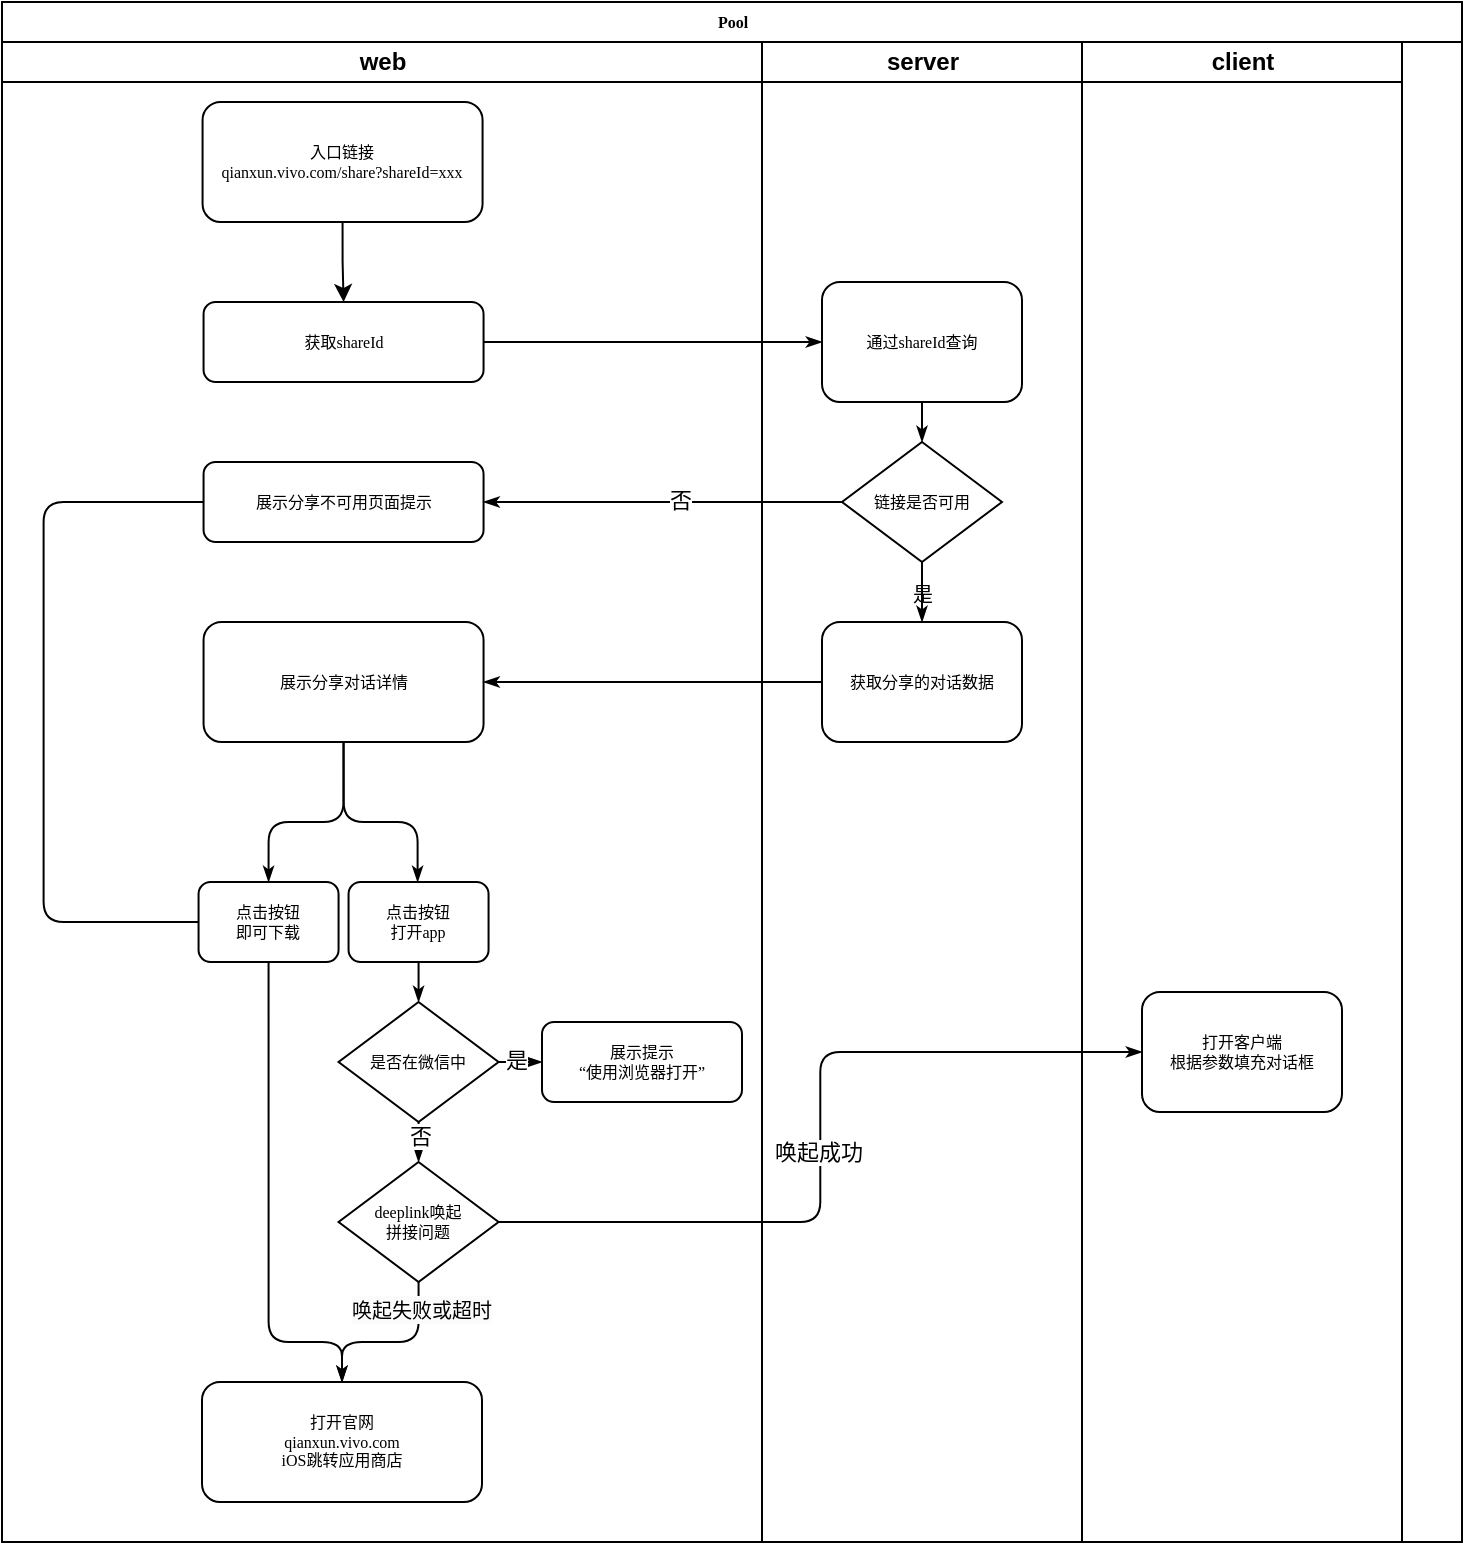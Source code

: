 <mxfile version="22.1.5" type="github">
  <diagram name="Page-1" id="74e2e168-ea6b-b213-b513-2b3c1d86103e">
    <mxGraphModel dx="2759" dy="920" grid="0" gridSize="10" guides="1" tooltips="1" connect="1" arrows="1" fold="1" page="1" pageScale="1" pageWidth="1100" pageHeight="850" background="none" math="0" shadow="0">
      <root>
        <mxCell id="0" />
        <mxCell id="1" parent="0" />
        <mxCell id="77e6c97f196da883-1" value="Pool" style="swimlane;html=1;childLayout=stackLayout;startSize=20;rounded=0;shadow=0;labelBackgroundColor=none;strokeWidth=1;fontFamily=Verdana;fontSize=8;align=center;fillColor=default;" parent="1" vertex="1">
          <mxGeometry x="-770" y="30" width="730" height="770" as="geometry" />
        </mxCell>
        <mxCell id="77e6c97f196da883-28" style="edgeStyle=orthogonalEdgeStyle;rounded=1;html=1;labelBackgroundColor=none;startArrow=none;startFill=0;startSize=5;endArrow=classicThin;endFill=1;endSize=5;jettySize=auto;orthogonalLoop=1;strokeWidth=1;fontFamily=Verdana;fontSize=8" parent="77e6c97f196da883-1" source="77e6c97f196da883-9" target="77e6c97f196da883-12" edge="1">
          <mxGeometry relative="1" as="geometry" />
        </mxCell>
        <mxCell id="77e6c97f196da883-2" value="web" style="swimlane;html=1;startSize=20;" parent="77e6c97f196da883-1" vertex="1">
          <mxGeometry y="20" width="380" height="750" as="geometry" />
        </mxCell>
        <mxCell id="AV3jcZzdO7MZx4MTj1sI-43" style="edgeStyle=orthogonalEdgeStyle;rounded=0;orthogonalLoop=1;jettySize=auto;html=1;exitX=0.5;exitY=1;exitDx=0;exitDy=0;" edge="1" parent="77e6c97f196da883-2" source="77e6c97f196da883-8" target="77e6c97f196da883-9">
          <mxGeometry relative="1" as="geometry" />
        </mxCell>
        <mxCell id="77e6c97f196da883-8" value="入口链接&lt;br&gt;qianxun.vivo.com/share?shareId=xxx" style="rounded=1;whiteSpace=wrap;html=1;shadow=0;labelBackgroundColor=none;strokeWidth=1;fontFamily=Verdana;fontSize=8;align=center;" parent="77e6c97f196da883-2" vertex="1">
          <mxGeometry x="100.28" y="30" width="140" height="60" as="geometry" />
        </mxCell>
        <mxCell id="77e6c97f196da883-9" value="获取shareId" style="rounded=1;whiteSpace=wrap;html=1;shadow=0;labelBackgroundColor=none;strokeWidth=1;fontFamily=Verdana;fontSize=8;align=center;" parent="77e6c97f196da883-2" vertex="1">
          <mxGeometry x="100.78" y="130" width="140" height="40" as="geometry" />
        </mxCell>
        <mxCell id="77e6c97f196da883-10" value="打开官网&lt;br&gt;qianxun.vivo.com&lt;br&gt;iOS跳转应用商店" style="rounded=1;whiteSpace=wrap;html=1;shadow=0;labelBackgroundColor=none;strokeWidth=1;fontFamily=Verdana;fontSize=8;align=center;" parent="77e6c97f196da883-2" vertex="1">
          <mxGeometry x="100" y="670" width="140" height="60" as="geometry" />
        </mxCell>
        <mxCell id="AV3jcZzdO7MZx4MTj1sI-41" style="edgeStyle=orthogonalEdgeStyle;rounded=1;orthogonalLoop=1;jettySize=auto;html=1;exitX=0;exitY=0.5;exitDx=0;exitDy=0;endArrow=none;endFill=0;labelBackgroundColor=none;fontSize=8;fontFamily=Verdana;strokeColor=#000000;fontColor=#000000;startArrow=none;startFill=0;startSize=5;endSize=5;strokeWidth=1;entryX=0;entryY=0.5;entryDx=0;entryDy=0;" edge="1" parent="77e6c97f196da883-2" source="AV3jcZzdO7MZx4MTj1sI-4" target="AV3jcZzdO7MZx4MTj1sI-9">
          <mxGeometry relative="1" as="geometry">
            <mxPoint x="170.78" y="360" as="targetPoint" />
            <Array as="points">
              <mxPoint x="20.78" y="230" />
              <mxPoint x="20.78" y="440" />
            </Array>
          </mxGeometry>
        </mxCell>
        <mxCell id="AV3jcZzdO7MZx4MTj1sI-4" value="展示分享不可用页面提示" style="rounded=1;whiteSpace=wrap;html=1;shadow=0;labelBackgroundColor=none;strokeWidth=1;fontFamily=Verdana;fontSize=8;align=center;" vertex="1" parent="77e6c97f196da883-2">
          <mxGeometry x="100.78" y="210" width="140" height="40" as="geometry" />
        </mxCell>
        <mxCell id="AV3jcZzdO7MZx4MTj1sI-13" style="edgeStyle=orthogonalEdgeStyle;rounded=1;orthogonalLoop=1;jettySize=auto;html=1;exitX=0.5;exitY=1;exitDx=0;exitDy=0;entryX=0.5;entryY=0;entryDx=0;entryDy=0;labelBackgroundColor=none;endArrow=classicThin;fontSize=8;fontFamily=Verdana;strokeColor=#000000;fontColor=#000000;startArrow=none;startFill=0;startSize=5;endFill=1;endSize=5;strokeWidth=1;" edge="1" parent="77e6c97f196da883-2" source="AV3jcZzdO7MZx4MTj1sI-7" target="AV3jcZzdO7MZx4MTj1sI-9">
          <mxGeometry relative="1" as="geometry">
            <mxPoint x="133.78" y="410" as="targetPoint" />
            <Array as="points">
              <mxPoint x="170.78" y="390" />
              <mxPoint x="133.78" y="390" />
            </Array>
          </mxGeometry>
        </mxCell>
        <mxCell id="AV3jcZzdO7MZx4MTj1sI-15" style="edgeStyle=orthogonalEdgeStyle;rounded=1;orthogonalLoop=1;jettySize=auto;html=1;exitX=0.5;exitY=1;exitDx=0;exitDy=0;labelBackgroundColor=none;endArrow=classicThin;fontSize=8;fontFamily=Verdana;strokeColor=#000000;fontColor=#000000;startArrow=none;startFill=0;startSize=5;endFill=1;endSize=5;strokeWidth=1;" edge="1" parent="77e6c97f196da883-2" source="AV3jcZzdO7MZx4MTj1sI-7" target="AV3jcZzdO7MZx4MTj1sI-12">
          <mxGeometry relative="1" as="geometry">
            <Array as="points">
              <mxPoint x="170.78" y="390" />
              <mxPoint x="207.78" y="390" />
            </Array>
          </mxGeometry>
        </mxCell>
        <mxCell id="AV3jcZzdO7MZx4MTj1sI-7" value="展示分享对话详情" style="rounded=1;whiteSpace=wrap;html=1;shadow=0;labelBackgroundColor=none;strokeWidth=1;fontFamily=Verdana;fontSize=8;align=center;" vertex="1" parent="77e6c97f196da883-2">
          <mxGeometry x="100.78" y="290" width="140" height="60" as="geometry" />
        </mxCell>
        <mxCell id="AV3jcZzdO7MZx4MTj1sI-48" style="edgeStyle=orthogonalEdgeStyle;rounded=1;orthogonalLoop=1;jettySize=auto;html=1;exitX=0.5;exitY=1;exitDx=0;exitDy=0;labelBackgroundColor=none;endArrow=classicThin;fontSize=8;fontFamily=Verdana;strokeColor=#000000;fontColor=#000000;startArrow=none;startFill=0;startSize=5;endFill=1;endSize=5;strokeWidth=1;" edge="1" parent="77e6c97f196da883-2" source="AV3jcZzdO7MZx4MTj1sI-9" target="77e6c97f196da883-10">
          <mxGeometry relative="1" as="geometry">
            <Array as="points">
              <mxPoint x="133" y="650" />
              <mxPoint x="170" y="650" />
            </Array>
          </mxGeometry>
        </mxCell>
        <mxCell id="AV3jcZzdO7MZx4MTj1sI-9" value="点击按钮&lt;br&gt;即可下载" style="rounded=1;whiteSpace=wrap;html=1;shadow=0;labelBackgroundColor=none;strokeWidth=1;fontFamily=Verdana;fontSize=8;align=center;" vertex="1" parent="77e6c97f196da883-2">
          <mxGeometry x="98.28" y="420" width="70" height="40" as="geometry" />
        </mxCell>
        <mxCell id="AV3jcZzdO7MZx4MTj1sI-44" style="edgeStyle=orthogonalEdgeStyle;rounded=1;orthogonalLoop=1;jettySize=auto;html=1;exitX=0.5;exitY=1;exitDx=0;exitDy=0;entryX=0.5;entryY=0;entryDx=0;entryDy=0;labelBackgroundColor=none;endArrow=classicThin;fontSize=8;fontFamily=Verdana;strokeColor=#000000;fontColor=#000000;startArrow=none;startFill=0;startSize=5;endFill=1;endSize=5;strokeWidth=1;" edge="1" parent="77e6c97f196da883-2" source="AV3jcZzdO7MZx4MTj1sI-12" target="AV3jcZzdO7MZx4MTj1sI-32">
          <mxGeometry relative="1" as="geometry">
            <Array as="points">
              <mxPoint x="208" y="470" />
              <mxPoint x="208" y="470" />
            </Array>
          </mxGeometry>
        </mxCell>
        <mxCell id="AV3jcZzdO7MZx4MTj1sI-12" value="点击按钮&lt;br&gt;打开app" style="rounded=1;whiteSpace=wrap;html=1;shadow=0;labelBackgroundColor=none;strokeWidth=1;fontFamily=Verdana;fontSize=8;align=center;" vertex="1" parent="77e6c97f196da883-2">
          <mxGeometry x="173.28" y="420" width="70" height="40" as="geometry" />
        </mxCell>
        <mxCell id="AV3jcZzdO7MZx4MTj1sI-46" style="edgeStyle=orthogonalEdgeStyle;rounded=1;orthogonalLoop=1;jettySize=auto;html=1;exitX=0.5;exitY=1;exitDx=0;exitDy=0;labelBackgroundColor=none;endArrow=classicThin;fontSize=8;fontFamily=Verdana;strokeColor=#000000;fontColor=#000000;startArrow=none;startFill=0;startSize=5;endFill=1;endSize=5;strokeWidth=1;entryX=0.5;entryY=0;entryDx=0;entryDy=0;" edge="1" parent="77e6c97f196da883-2" source="AV3jcZzdO7MZx4MTj1sI-21" target="77e6c97f196da883-10">
          <mxGeometry relative="1" as="geometry">
            <mxPoint x="260" y="660" as="targetPoint" />
            <Array as="points">
              <mxPoint x="208" y="650" />
              <mxPoint x="170" y="650" />
            </Array>
          </mxGeometry>
        </mxCell>
        <mxCell id="AV3jcZzdO7MZx4MTj1sI-21" value="deeplink唤起&lt;br&gt;拼接问题" style="rhombus;whiteSpace=wrap;html=1;rounded=0;shadow=0;labelBackgroundColor=none;strokeWidth=1;fontFamily=Verdana;fontSize=8;align=center;" vertex="1" parent="77e6c97f196da883-2">
          <mxGeometry x="168.28" y="560" width="80" height="60" as="geometry" />
        </mxCell>
        <mxCell id="AV3jcZzdO7MZx4MTj1sI-45" style="edgeStyle=orthogonalEdgeStyle;rounded=1;orthogonalLoop=1;jettySize=auto;html=1;exitX=0.5;exitY=1;exitDx=0;exitDy=0;entryX=0.5;entryY=0;entryDx=0;entryDy=0;labelBackgroundColor=none;endArrow=classicThin;fontSize=8;fontFamily=Verdana;strokeColor=#000000;fontColor=#000000;startArrow=none;startFill=0;startSize=5;endFill=1;endSize=5;strokeWidth=1;" edge="1" parent="77e6c97f196da883-2" source="AV3jcZzdO7MZx4MTj1sI-32" target="AV3jcZzdO7MZx4MTj1sI-21">
          <mxGeometry relative="1" as="geometry" />
        </mxCell>
        <mxCell id="AV3jcZzdO7MZx4MTj1sI-49" value="否" style="edgeLabel;html=1;align=center;verticalAlign=middle;resizable=0;points=[];" vertex="1" connectable="0" parent="AV3jcZzdO7MZx4MTj1sI-45">
          <mxGeometry x="-0.36" relative="1" as="geometry">
            <mxPoint as="offset" />
          </mxGeometry>
        </mxCell>
        <mxCell id="AV3jcZzdO7MZx4MTj1sI-51" style="edgeStyle=orthogonalEdgeStyle;rounded=1;orthogonalLoop=1;jettySize=auto;html=1;exitX=1;exitY=0.5;exitDx=0;exitDy=0;entryX=0;entryY=0.5;entryDx=0;entryDy=0;labelBackgroundColor=none;endArrow=classicThin;fontSize=8;fontFamily=Verdana;strokeColor=#000000;fontColor=#000000;startArrow=none;startFill=0;startSize=5;endFill=1;endSize=5;strokeWidth=1;" edge="1" parent="77e6c97f196da883-2" source="AV3jcZzdO7MZx4MTj1sI-32" target="AV3jcZzdO7MZx4MTj1sI-38">
          <mxGeometry relative="1" as="geometry" />
        </mxCell>
        <mxCell id="AV3jcZzdO7MZx4MTj1sI-52" value="是" style="edgeLabel;html=1;align=center;verticalAlign=middle;resizable=0;points=[];" vertex="1" connectable="0" parent="AV3jcZzdO7MZx4MTj1sI-51">
          <mxGeometry x="-0.271" y="1" relative="1" as="geometry">
            <mxPoint as="offset" />
          </mxGeometry>
        </mxCell>
        <mxCell id="AV3jcZzdO7MZx4MTj1sI-32" value="是否在微信中" style="rhombus;whiteSpace=wrap;html=1;rounded=0;shadow=0;labelBackgroundColor=none;strokeWidth=1;fontFamily=Verdana;fontSize=8;align=center;" vertex="1" parent="77e6c97f196da883-2">
          <mxGeometry x="168.28" y="480" width="80" height="60" as="geometry" />
        </mxCell>
        <mxCell id="AV3jcZzdO7MZx4MTj1sI-26" value="&lt;span style=&quot;color: rgb(0, 0, 0); font-family: Verdana; font-style: normal; font-variant-ligatures: normal; font-variant-caps: normal; font-weight: 400; letter-spacing: normal; orphans: 2; text-align: center; text-indent: 0px; text-transform: none; widows: 2; word-spacing: 0px; -webkit-text-stroke-width: 0px; background-color: rgb(251, 251, 251); text-decoration-thickness: initial; text-decoration-style: initial; text-decoration-color: initial; float: none; display: inline !important;&quot;&gt;&lt;font style=&quot;font-size: 10px;&quot;&gt;唤起失败或超时&lt;/font&gt;&lt;/span&gt;" style="text;whiteSpace=wrap;html=1;" vertex="1" parent="77e6c97f196da883-2">
          <mxGeometry x="173.28" y="620" width="90" height="40" as="geometry" />
        </mxCell>
        <mxCell id="AV3jcZzdO7MZx4MTj1sI-38" value="展示提示&lt;br&gt;“使用浏览器打开”" style="rounded=1;whiteSpace=wrap;html=1;shadow=0;labelBackgroundColor=none;strokeWidth=1;fontFamily=Verdana;fontSize=8;align=center;" vertex="1" parent="77e6c97f196da883-2">
          <mxGeometry x="270" y="490" width="100" height="40" as="geometry" />
        </mxCell>
        <mxCell id="77e6c97f196da883-3" value="server" style="swimlane;html=1;startSize=20;" parent="77e6c97f196da883-1" vertex="1">
          <mxGeometry x="380" y="20" width="160" height="750" as="geometry" />
        </mxCell>
        <mxCell id="77e6c97f196da883-12" value="通过shareId查询" style="rounded=1;whiteSpace=wrap;html=1;shadow=0;labelBackgroundColor=none;strokeWidth=1;fontFamily=Verdana;fontSize=8;align=center;" parent="77e6c97f196da883-3" vertex="1">
          <mxGeometry x="30" y="120" width="100" height="60" as="geometry" />
        </mxCell>
        <mxCell id="77e6c97f196da883-13" value="链接是否可用" style="rhombus;whiteSpace=wrap;html=1;rounded=0;shadow=0;labelBackgroundColor=none;strokeWidth=1;fontFamily=Verdana;fontSize=8;align=center;" parent="77e6c97f196da883-3" vertex="1">
          <mxGeometry x="40" y="200" width="80" height="60" as="geometry" />
        </mxCell>
        <mxCell id="77e6c97f196da883-29" style="edgeStyle=orthogonalEdgeStyle;rounded=1;html=1;labelBackgroundColor=none;startArrow=none;startFill=0;startSize=5;endArrow=classicThin;endFill=1;endSize=5;jettySize=auto;orthogonalLoop=1;strokeWidth=1;fontFamily=Verdana;fontSize=8" parent="77e6c97f196da883-3" source="77e6c97f196da883-12" target="77e6c97f196da883-13" edge="1">
          <mxGeometry relative="1" as="geometry" />
        </mxCell>
        <mxCell id="77e6c97f196da883-15" value="获取分享的对话数据" style="rounded=1;whiteSpace=wrap;html=1;shadow=0;labelBackgroundColor=none;strokeWidth=1;fontFamily=Verdana;fontSize=8;align=center;" parent="77e6c97f196da883-3" vertex="1">
          <mxGeometry x="30" y="290" width="100" height="60" as="geometry" />
        </mxCell>
        <mxCell id="77e6c97f196da883-33" value="&lt;font style=&quot;font-size: 10px;&quot;&gt;是&lt;/font&gt;" style="edgeStyle=orthogonalEdgeStyle;rounded=1;html=1;labelBackgroundColor=none;startArrow=none;startFill=0;startSize=5;endArrow=classicThin;endFill=1;endSize=5;jettySize=auto;orthogonalLoop=1;strokeWidth=1;fontFamily=Verdana;fontSize=8" parent="77e6c97f196da883-3" source="77e6c97f196da883-13" target="77e6c97f196da883-15" edge="1">
          <mxGeometry x="0.41" relative="1" as="geometry">
            <mxPoint as="offset" />
          </mxGeometry>
        </mxCell>
        <mxCell id="AV3jcZzdO7MZx4MTj1sI-5" style="edgeStyle=orthogonalEdgeStyle;rounded=1;orthogonalLoop=1;jettySize=auto;html=1;exitX=0;exitY=0.5;exitDx=0;exitDy=0;entryX=1;entryY=0.5;entryDx=0;entryDy=0;labelBackgroundColor=none;endArrow=classicThin;fontSize=8;fontFamily=Verdana;strokeColor=#000000;fontColor=#000000;startArrow=none;startFill=0;startSize=5;endFill=1;endSize=5;strokeWidth=1;" edge="1" parent="77e6c97f196da883-1" source="77e6c97f196da883-13" target="AV3jcZzdO7MZx4MTj1sI-4">
          <mxGeometry relative="1" as="geometry" />
        </mxCell>
        <mxCell id="AV3jcZzdO7MZx4MTj1sI-6" value="否" style="edgeLabel;html=1;align=center;verticalAlign=middle;resizable=0;points=[];" vertex="1" connectable="0" parent="AV3jcZzdO7MZx4MTj1sI-5">
          <mxGeometry x="-0.091" y="-1" relative="1" as="geometry">
            <mxPoint as="offset" />
          </mxGeometry>
        </mxCell>
        <mxCell id="AV3jcZzdO7MZx4MTj1sI-8" style="edgeStyle=orthogonalEdgeStyle;rounded=1;orthogonalLoop=1;jettySize=auto;html=1;exitX=0;exitY=0.5;exitDx=0;exitDy=0;entryX=1;entryY=0.5;entryDx=0;entryDy=0;labelBackgroundColor=none;endArrow=classicThin;fontSize=8;fontFamily=Verdana;strokeColor=#000000;fontColor=#000000;startArrow=none;startFill=0;startSize=5;endFill=1;endSize=5;strokeWidth=1;" edge="1" parent="77e6c97f196da883-1" source="77e6c97f196da883-15" target="AV3jcZzdO7MZx4MTj1sI-7">
          <mxGeometry relative="1" as="geometry" />
        </mxCell>
        <mxCell id="AV3jcZzdO7MZx4MTj1sI-23" style="edgeStyle=orthogonalEdgeStyle;rounded=1;orthogonalLoop=1;jettySize=auto;html=1;exitX=1;exitY=0.5;exitDx=0;exitDy=0;entryX=0;entryY=0.5;entryDx=0;entryDy=0;labelBackgroundColor=none;endArrow=classicThin;fontSize=8;fontFamily=Verdana;strokeColor=#000000;fontColor=#000000;startArrow=none;startFill=0;startSize=5;endFill=1;endSize=5;strokeWidth=1;" edge="1" parent="77e6c97f196da883-1" source="AV3jcZzdO7MZx4MTj1sI-21" target="77e6c97f196da883-14">
          <mxGeometry relative="1" as="geometry" />
        </mxCell>
        <mxCell id="AV3jcZzdO7MZx4MTj1sI-25" value="唤起成功" style="edgeLabel;html=1;align=center;verticalAlign=middle;resizable=0;points=[];" vertex="1" connectable="0" parent="AV3jcZzdO7MZx4MTj1sI-23">
          <mxGeometry x="-0.036" y="1" relative="1" as="geometry">
            <mxPoint as="offset" />
          </mxGeometry>
        </mxCell>
        <mxCell id="77e6c97f196da883-4" value="client" style="swimlane;html=1;startSize=20;" parent="77e6c97f196da883-1" vertex="1">
          <mxGeometry x="540" y="20" width="160" height="750" as="geometry" />
        </mxCell>
        <mxCell id="77e6c97f196da883-14" value="打开客户端&lt;br&gt;根据参数填充对话框" style="rounded=1;whiteSpace=wrap;html=1;shadow=0;labelBackgroundColor=none;strokeWidth=1;fontFamily=Verdana;fontSize=8;align=center;" parent="77e6c97f196da883-4" vertex="1">
          <mxGeometry x="30" y="475" width="100" height="60" as="geometry" />
        </mxCell>
      </root>
    </mxGraphModel>
  </diagram>
</mxfile>
